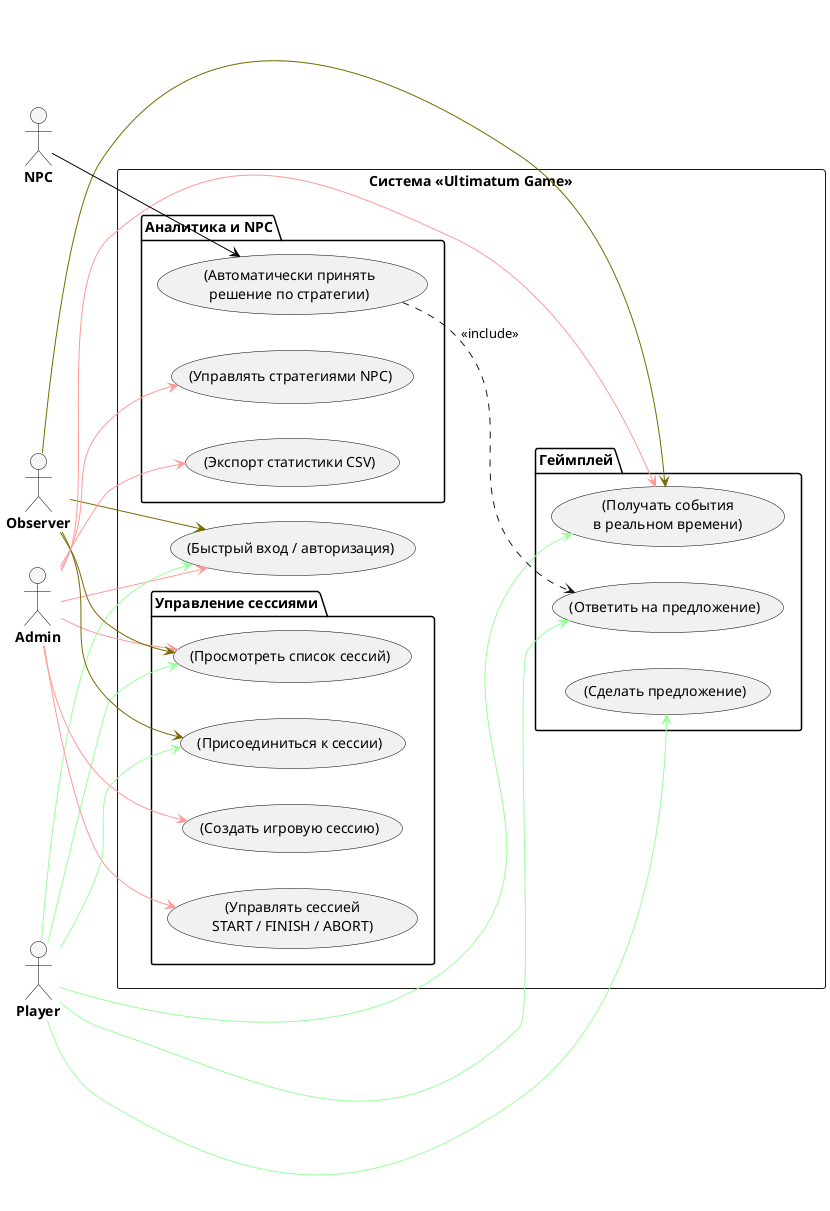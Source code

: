 @startuml UltimatumGameUseCases
' ==========================================
' Use-Case Diagram – Ultimatum Game backend
' ==========================================

left to right direction
' ----------------------------------------
'  Color scheme for actors’ actions
' ----------------------------------------
skinparam actor {
  BackgroundColor #F5F5F5
  BorderColor Black
  FontStyle Bold
}
skinparam usecase {
  BorderColor Black
}


'-------------------------------------------
' Actors
'-------------------------------------------
actor Admin    as A
actor Player   as P
actor Observer as O
actor NPC      as N

'-------------------------------------------
' System boundary
'-------------------------------------------
rectangle "Система «Ultimatum Game»" {

  ' ---------- Аутентификация ----------
  usecase UC_Login         as "(Быстрый вход / авторизация)"

  ' ---------- Управление сессиями ----------
  package "Управление сессиями" {
    usecase UC_ListSessions   as "(Просмотреть список сессий)"
    usecase UC_CreateSession  as "(Создать игровую сессию)"
    usecase UC_ControlSession as "(Управлять сессией\nSTART / FINISH / ABORT)"
    usecase UC_JoinSession    as "(Присоединиться к сессии)"
  }

  ' ---------- Геймплей ----------
  package "Геймплей" {
    usecase UC_CreateOffer    as "(Сделать предложение)"
    usecase UC_DecideOffer    as "(Ответить на предложение)"
    usecase UC_ReceiveRealtime as "(Получать события\nв реальном времени)"
  }

  ' ---------- Аналитика / NPC ----------
  package "Аналитика и NPC" {
    usecase UC_ExportStats as "(Экспорт статистики CSV)"
    usecase UC_ManageNPC   as "(Управлять стратегиями NPC)"
    usecase UC_NPCDecision as "(Автоматически принять\nрешение по стратегии)"
  }
}

'-------------------------------------------
' Relationships
'-------------------------------------------

' Аутентификация
A --> UC_Login #FF9999
P --> UC_Login #99FF99
O --> UC_Login #786B00

' Просмотр и выбор сессии
A --> UC_ListSessions #FF9999
P --> UC_ListSessions #99FF99
O --> UC_ListSessions #786B00

' Админские операции
A --> UC_CreateSession #FF9999
A --> UC_ControlSession #FF9999
A --> UC_ExportStats #FF9999
A --> UC_ManageNPC #FF9999

' Участие игрока
P --> UC_JoinSession #99FF99
P --> UC_CreateOffer #99FF99
P --> UC_DecideOffer #99FF99
P --> UC_ReceiveRealtime #99FF99

' Наблюдатель
O --> UC_JoinSession #786B00
O --> UC_ReceiveRealtime #786B00

' Админ тоже может подписаться на WS-события при мониторинге
A --> UC_ReceiveRealtime #FF9999

' NPC-активность
N --> UC_NPCDecision #000000
UC_NPCDecision .down.> UC_DecideOffer : <<include>>

@enduml
